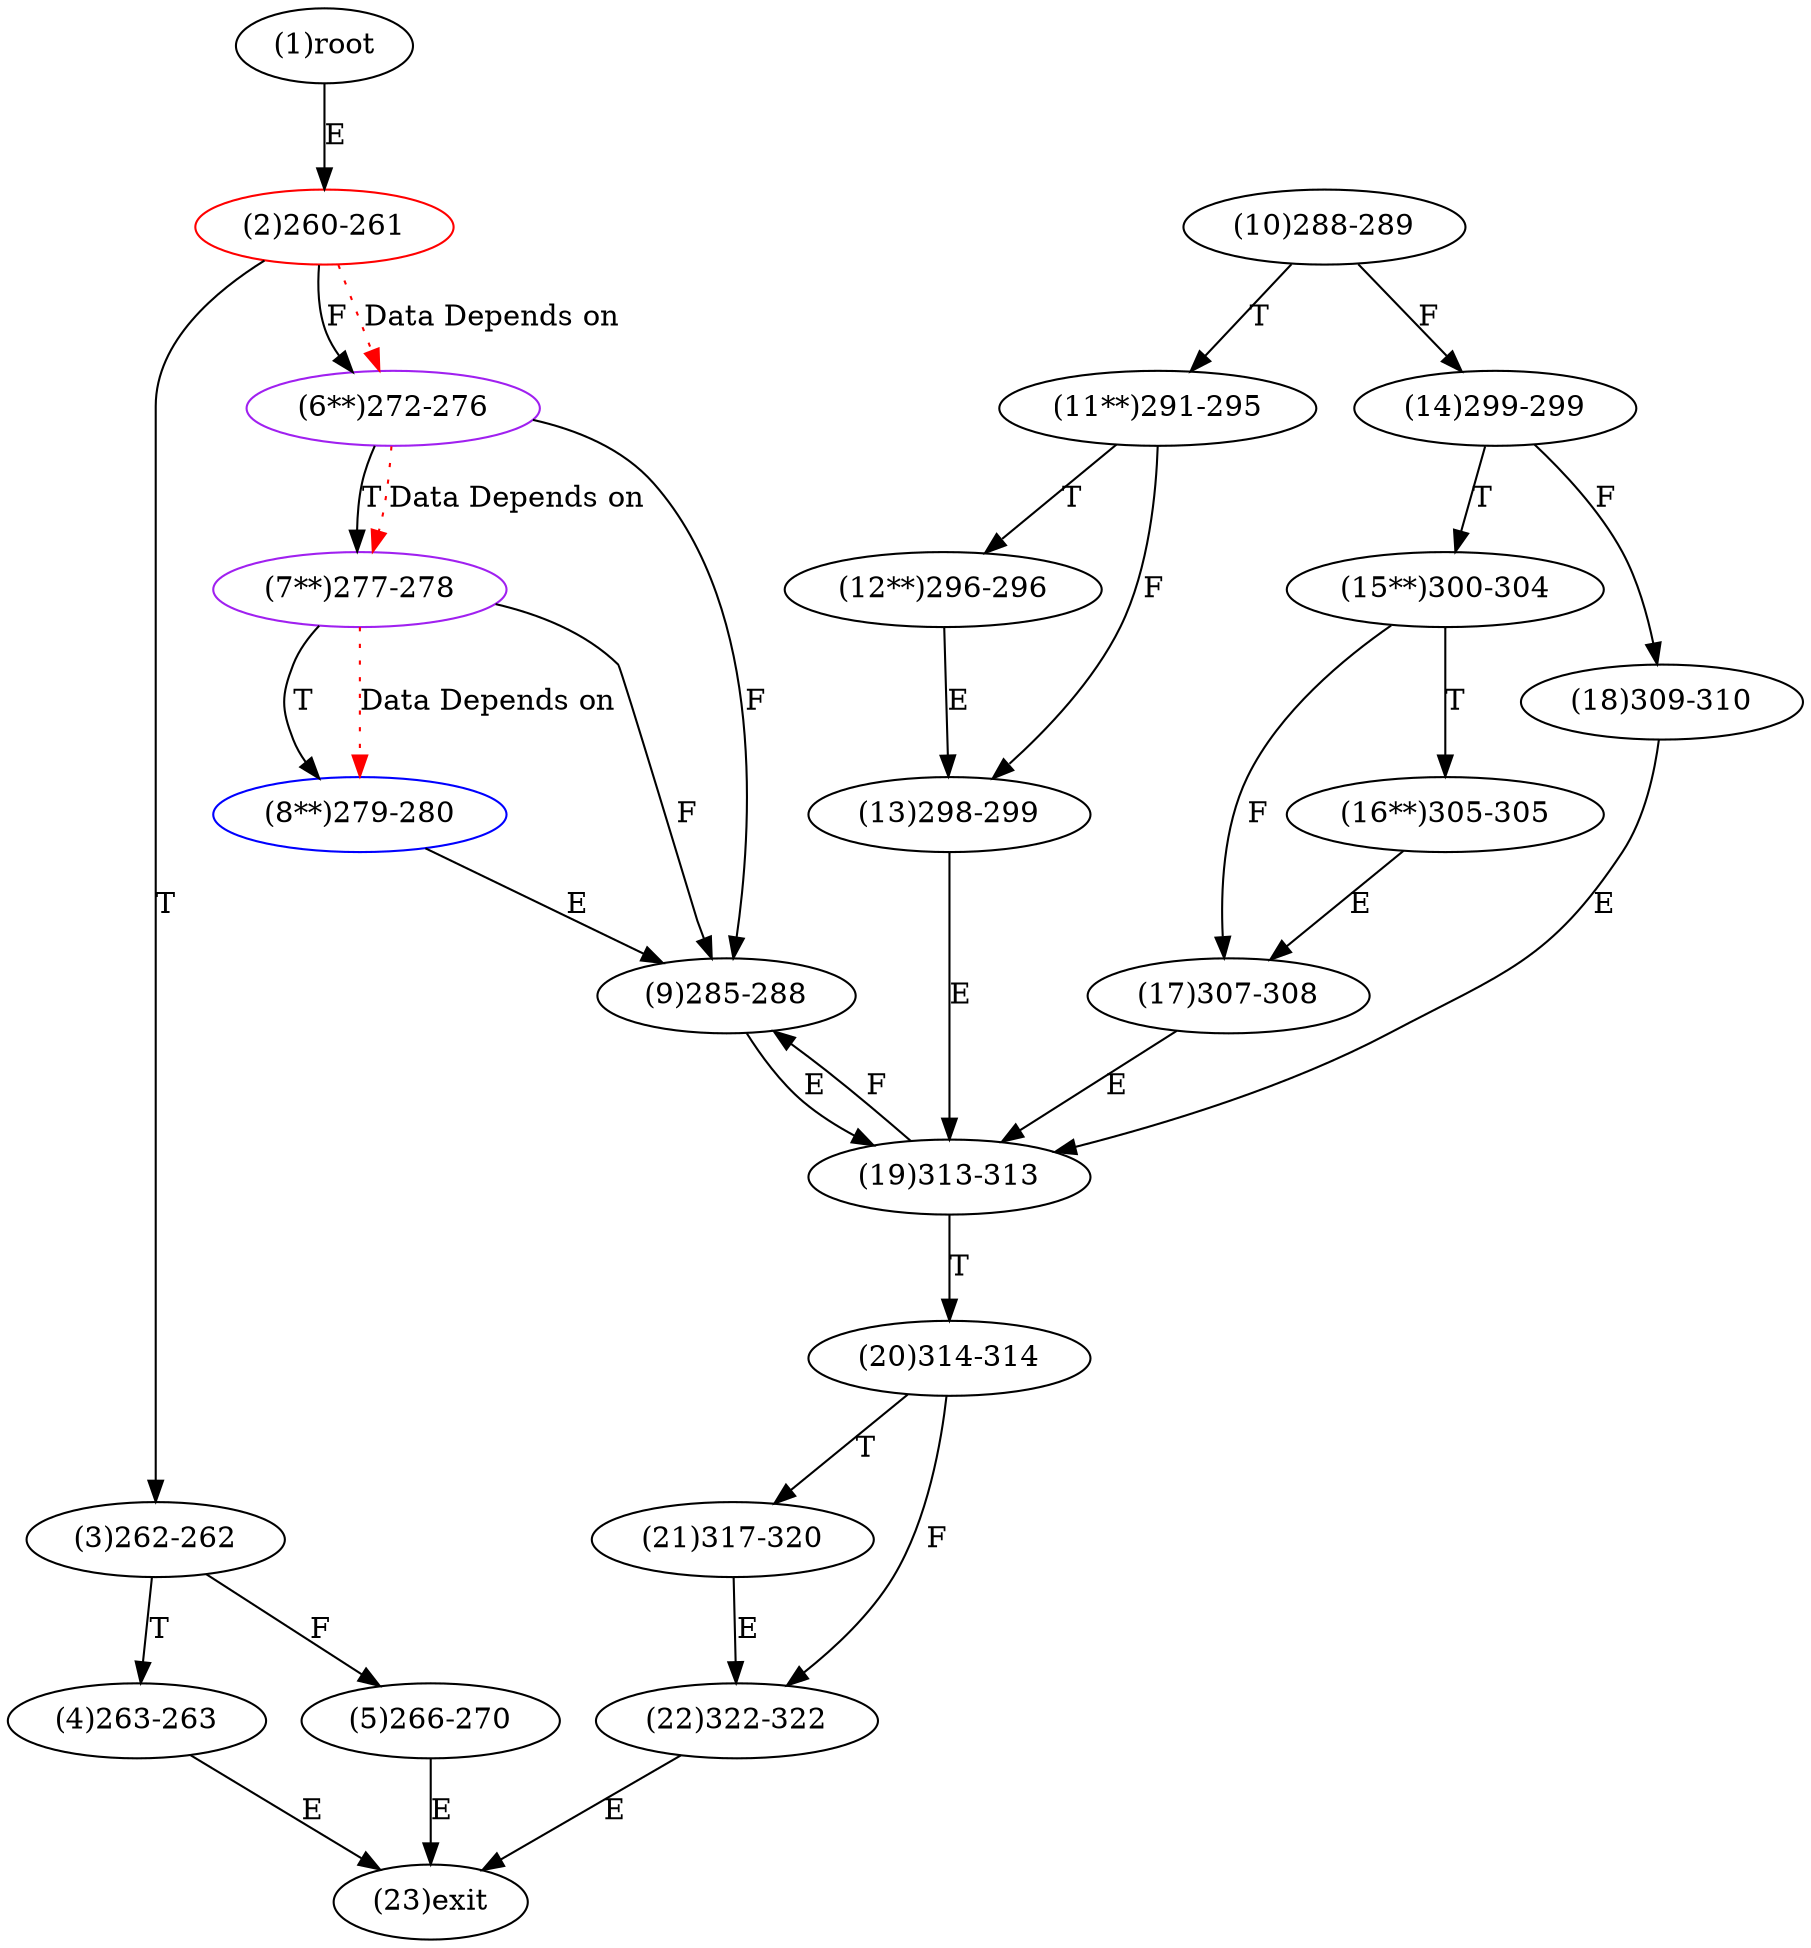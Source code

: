 digraph "" { 
1[ label="(1)root"];
2[ label="(2)260-261",color=red];
3[ label="(3)262-262"];
4[ label="(4)263-263"];
5[ label="(5)266-270"];
6[ label="(6**)272-276",color=purple];
7[ label="(7**)277-278",color=purple];
8[ label="(8**)279-280",color=blue];
9[ label="(9)285-288"];
10[ label="(10)288-289"];
11[ label="(11**)291-295"];
12[ label="(12**)296-296"];
13[ label="(13)298-299"];
14[ label="(14)299-299"];
15[ label="(15**)300-304"];
17[ label="(17)307-308"];
16[ label="(16**)305-305"];
19[ label="(19)313-313"];
18[ label="(18)309-310"];
21[ label="(21)317-320"];
20[ label="(20)314-314"];
23[ label="(23)exit"];
22[ label="(22)322-322"];
1->2[ label="E"];
2->6[ label="F"];
2->3[ label="T"];
3->5[ label="F"];
3->4[ label="T"];
4->23[ label="E"];
5->23[ label="E"];
6->9[ label="F"];
6->7[ label="T"];
7->9[ label="F"];
7->8[ label="T"];
8->9[ label="E"];
9->19[ label="E"];
10->14[ label="F"];
10->11[ label="T"];
11->13[ label="F"];
11->12[ label="T"];
12->13[ label="E"];
13->19[ label="E"];
14->18[ label="F"];
14->15[ label="T"];
15->17[ label="F"];
15->16[ label="T"];
16->17[ label="E"];
17->19[ label="E"];
18->19[ label="E"];
19->9[ label="F"];
19->20[ label="T"];
20->22[ label="F"];
20->21[ label="T"];
21->22[ label="E"];
22->23[ label="E"];
2->6[ color="red" label="Data Depends on" style = dotted ];
6->7[ color="red" label="Data Depends on" style = dotted ];
7->8[ color="red" label="Data Depends on" style = dotted ];
}